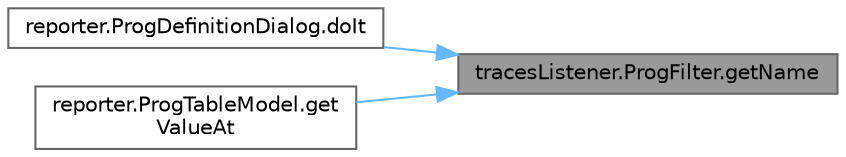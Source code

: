 digraph "tracesListener.ProgFilter.getName"
{
 // LATEX_PDF_SIZE
  bgcolor="transparent";
  edge [fontname=Helvetica,fontsize=10,labelfontname=Helvetica,labelfontsize=10];
  node [fontname=Helvetica,fontsize=10,shape=box,height=0.2,width=0.4];
  rankdir="RL";
  Node1 [id="Node000001",label="tracesListener.ProgFilter.getName",height=0.2,width=0.4,color="gray40", fillcolor="grey60", style="filled", fontcolor="black",tooltip=" "];
  Node1 -> Node2 [id="edge1_Node000001_Node000002",dir="back",color="steelblue1",style="solid",tooltip=" "];
  Node2 [id="Node000002",label="reporter.ProgDefinitionDialog.doIt",height=0.2,width=0.4,color="grey40", fillcolor="white", style="filled",URL="$classreporter_1_1_prog_definition_dialog.html#a1a94c1b6b0ecc4f8d1ba84ad8e2a3635",tooltip=" "];
  Node1 -> Node3 [id="edge2_Node000001_Node000003",dir="back",color="steelblue1",style="solid",tooltip=" "];
  Node3 [id="Node000003",label="reporter.ProgTableModel.get\lValueAt",height=0.2,width=0.4,color="grey40", fillcolor="white", style="filled",URL="$classreporter_1_1_prog_table_model.html#ab48aa32376f8ee75f76684b99576c7b0",tooltip=" "];
}
